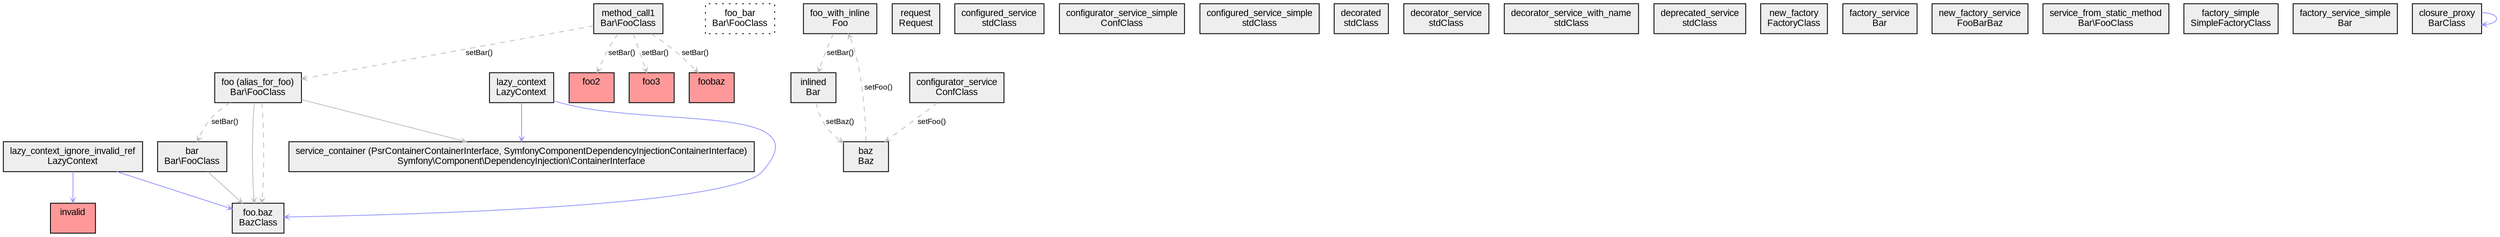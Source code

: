 digraph sc {
  ratio="compress"
  node [fontsize="11" fontname="Arial" shape="record"];
  edge [fontsize="9" fontname="Arial" color="grey" arrowhead="open" arrowsize="0.5"];

  node_service_container [label="service_container (Psr\Container\ContainerInterface, Symfony\Component\DependencyInjection\ContainerInterface)\nSymfony\\Component\\DependencyInjection\\ContainerInterface\n", shape=record, fillcolor="#eeeeee", style="filled"];
  node_foo [label="foo (alias_for_foo)\nBar\\FooClass\n", shape=record, fillcolor="#eeeeee", style="filled"];
  node_foo_baz [label="foo.baz\nBazClass\n", shape=record, fillcolor="#eeeeee", style="filled"];
  node_bar [label="bar\nBar\\FooClass\n", shape=record, fillcolor="#eeeeee", style="filled"];
  node_foo_bar [label="foo_bar\nBar\\FooClass\n", shape=record, fillcolor="#eeeeee", style="dotted"];
  node_method_call1 [label="method_call1\nBar\\FooClass\n", shape=record, fillcolor="#eeeeee", style="filled"];
  node_foo_with_inline [label="foo_with_inline\nFoo\n", shape=record, fillcolor="#eeeeee", style="filled"];
  node_inlined [label="inlined\nBar\n", shape=record, fillcolor="#eeeeee", style="filled"];
  node_baz [label="baz\nBaz\n", shape=record, fillcolor="#eeeeee", style="filled"];
  node_request [label="request\nRequest\n", shape=record, fillcolor="#eeeeee", style="filled"];
  node_configurator_service [label="configurator_service\nConfClass\n", shape=record, fillcolor="#eeeeee", style="filled"];
  node_configured_service [label="configured_service\nstdClass\n", shape=record, fillcolor="#eeeeee", style="filled"];
  node_configurator_service_simple [label="configurator_service_simple\nConfClass\n", shape=record, fillcolor="#eeeeee", style="filled"];
  node_configured_service_simple [label="configured_service_simple\nstdClass\n", shape=record, fillcolor="#eeeeee", style="filled"];
  node_decorated [label="decorated\nstdClass\n", shape=record, fillcolor="#eeeeee", style="filled"];
  node_decorator_service [label="decorator_service\nstdClass\n", shape=record, fillcolor="#eeeeee", style="filled"];
  node_decorator_service_with_name [label="decorator_service_with_name\nstdClass\n", shape=record, fillcolor="#eeeeee", style="filled"];
  node_deprecated_service [label="deprecated_service\nstdClass\n", shape=record, fillcolor="#eeeeee", style="filled"];
  node_new_factory [label="new_factory\nFactoryClass\n", shape=record, fillcolor="#eeeeee", style="filled"];
  node_factory_service [label="factory_service\nBar\n", shape=record, fillcolor="#eeeeee", style="filled"];
  node_new_factory_service [label="new_factory_service\nFooBarBaz\n", shape=record, fillcolor="#eeeeee", style="filled"];
  node_service_from_static_method [label="service_from_static_method\nBar\\FooClass\n", shape=record, fillcolor="#eeeeee", style="filled"];
  node_factory_simple [label="factory_simple\nSimpleFactoryClass\n", shape=record, fillcolor="#eeeeee", style="filled"];
  node_factory_service_simple [label="factory_service_simple\nBar\n", shape=record, fillcolor="#eeeeee", style="filled"];
  node_lazy_context [label="lazy_context\nLazyContext\n", shape=record, fillcolor="#eeeeee", style="filled"];
  node_lazy_context_ignore_invalid_ref [label="lazy_context_ignore_invalid_ref\nLazyContext\n", shape=record, fillcolor="#eeeeee", style="filled"];
  node_closure_proxy [label="closure_proxy\nBarClass\n", shape=record, fillcolor="#eeeeee", style="filled"];
  node_foo2 [label="foo2\n\n", shape=record, fillcolor="#ff9999", style="filled"];
  node_foo3 [label="foo3\n\n", shape=record, fillcolor="#ff9999", style="filled"];
  node_foobaz [label="foobaz\n\n", shape=record, fillcolor="#ff9999", style="filled"];
  node_invalid [label="invalid\n\n", shape=record, fillcolor="#ff9999", style="filled"];
  node_foo -> node_foo_baz [label="" style="filled"];
  node_foo -> node_service_container [label="" style="filled"];
  node_foo -> node_foo_baz [label="" style="dashed"];
  node_foo -> node_bar [label="setBar()" style="dashed"];
  node_bar -> node_foo_baz [label="" style="filled"];
  node_method_call1 -> node_foo [label="setBar()" style="dashed"];
  node_method_call1 -> node_foo2 [label="setBar()" style="dashed"];
  node_method_call1 -> node_foo3 [label="setBar()" style="dashed"];
  node_method_call1 -> node_foobaz [label="setBar()" style="dashed"];
  node_foo_with_inline -> node_inlined [label="setBar()" style="dashed"];
  node_inlined -> node_baz [label="setBaz()" style="dashed"];
  node_baz -> node_foo_with_inline [label="setFoo()" style="dashed"];
  node_configurator_service -> node_baz [label="setFoo()" style="dashed"];
  node_lazy_context -> node_foo_baz [label="" style="filled" color="#9999ff"];
  node_lazy_context -> node_service_container [label="" style="filled" color="#9999ff"];
  node_lazy_context_ignore_invalid_ref -> node_foo_baz [label="" style="filled" color="#9999ff"];
  node_lazy_context_ignore_invalid_ref -> node_invalid [label="" style="filled" color="#9999ff"];
  node_closure_proxy -> node_closure_proxy [label="" style="filled" color="#9999ff"];
}
